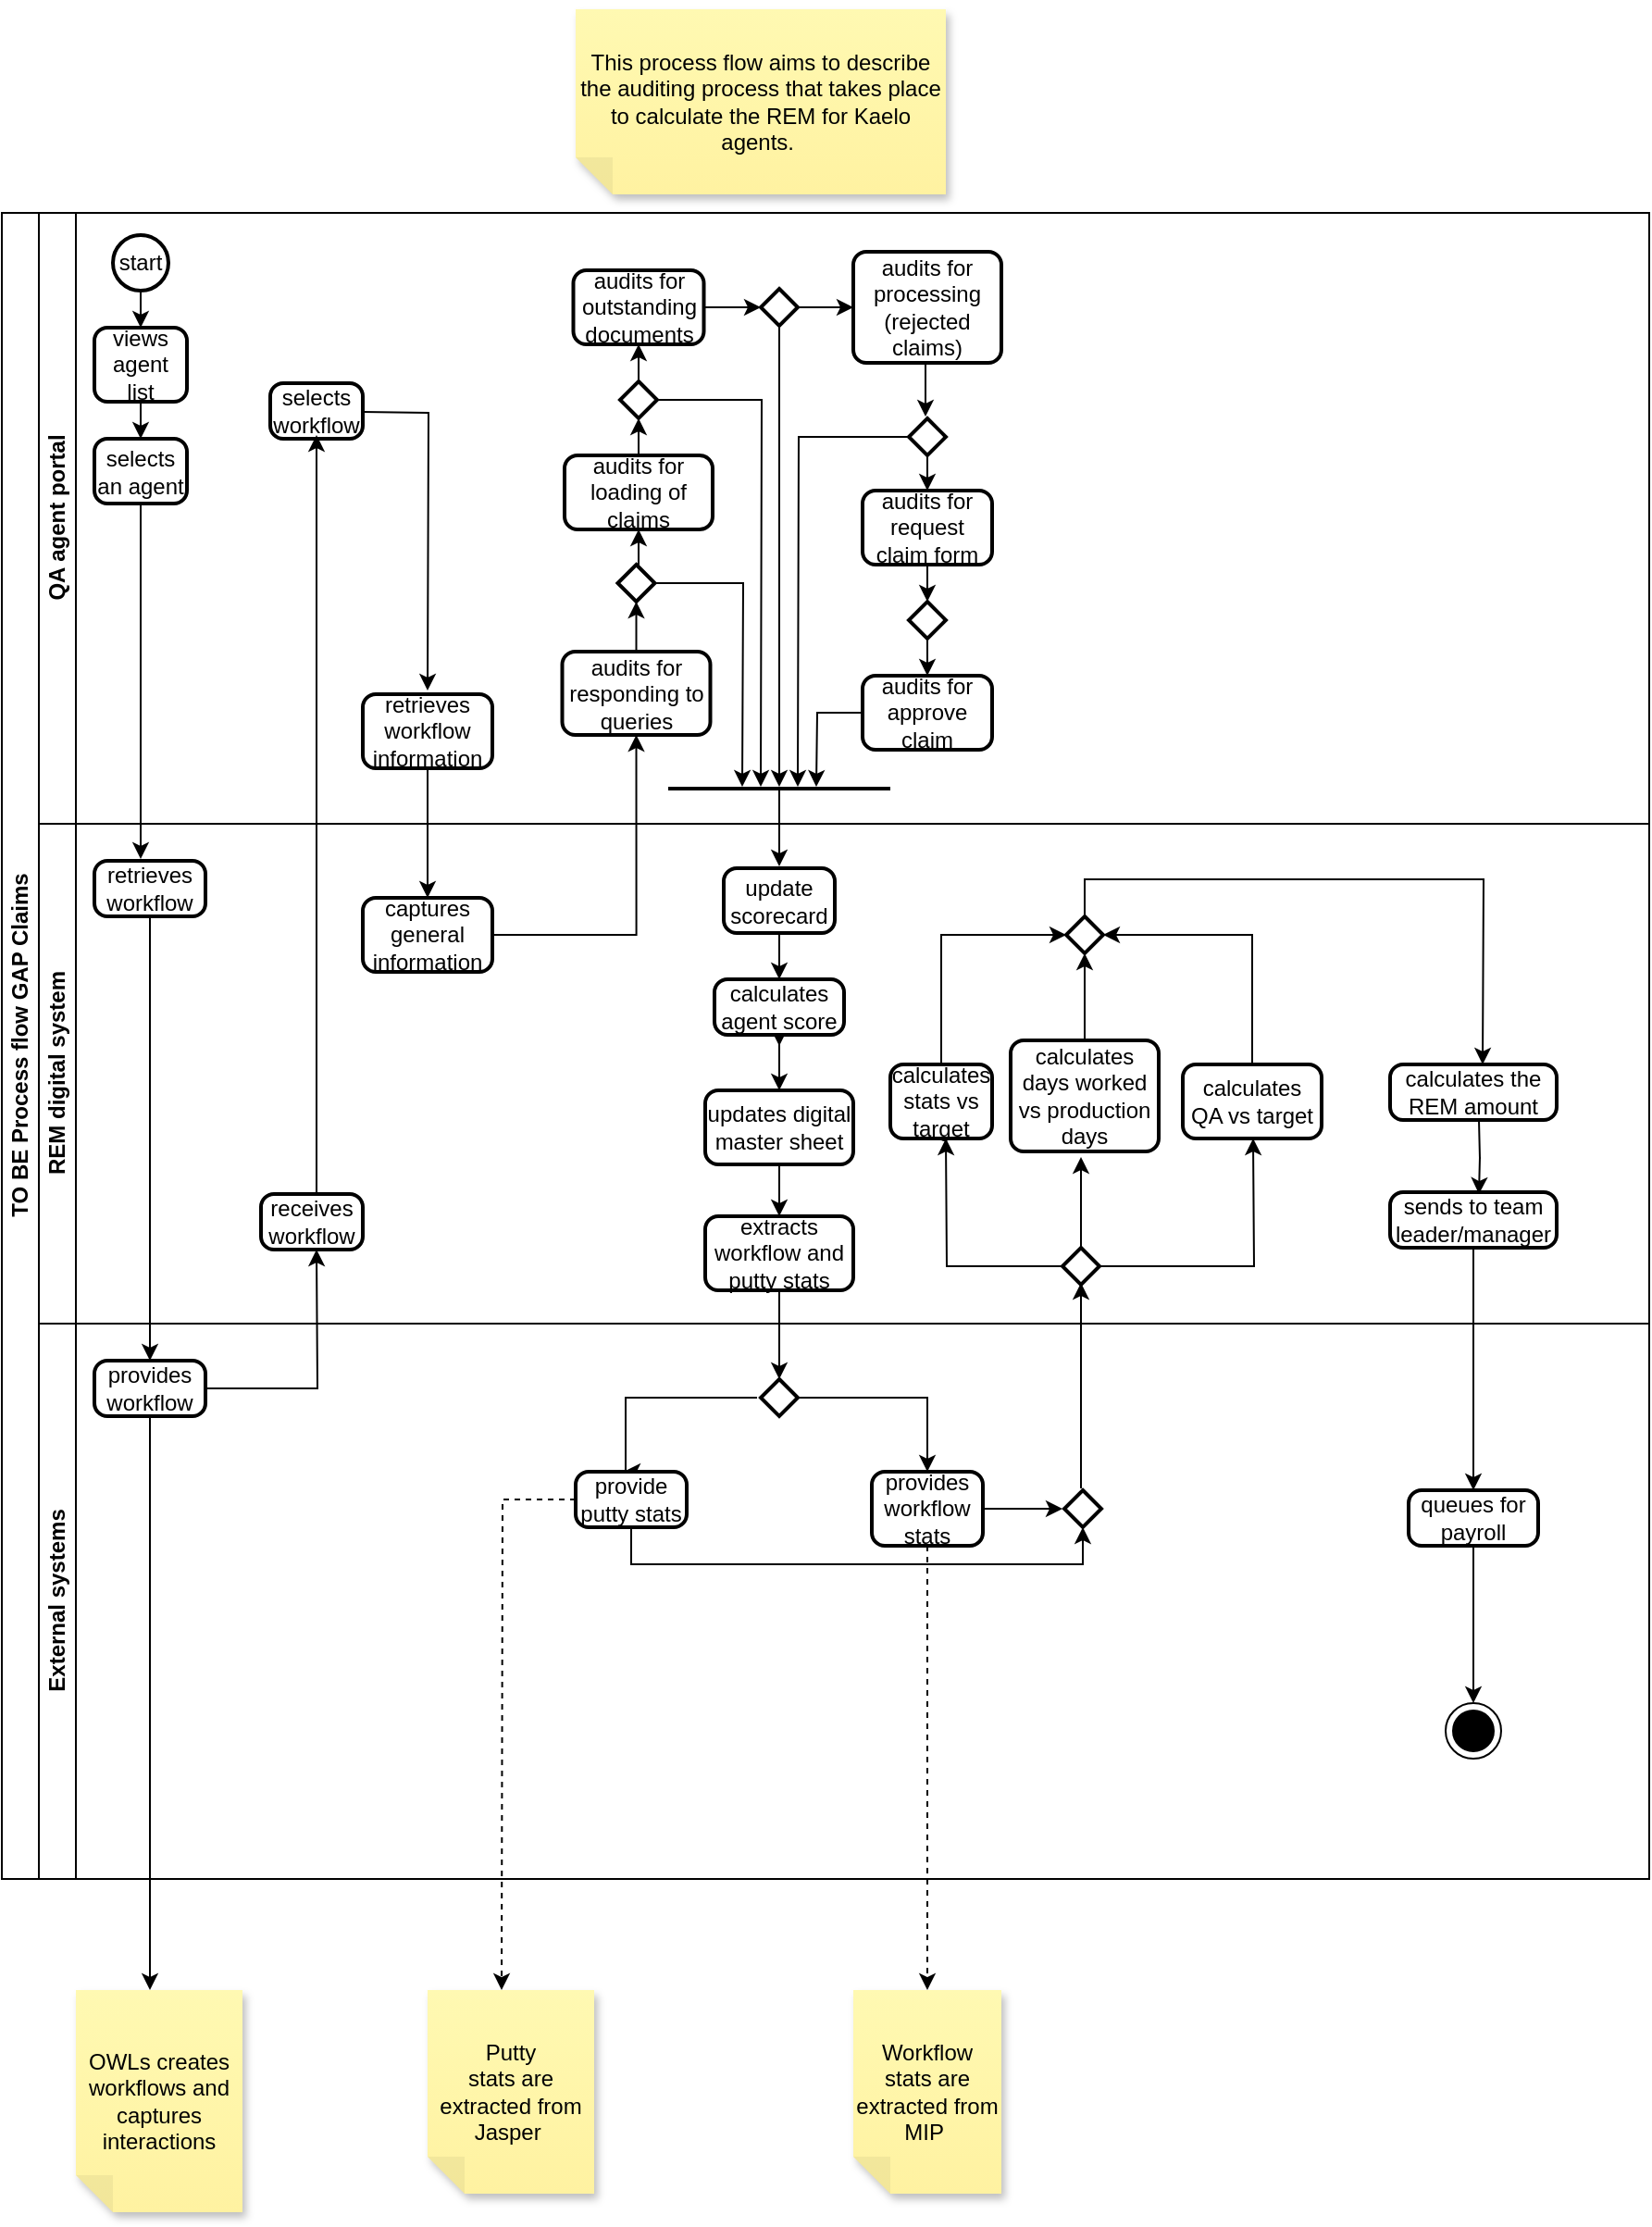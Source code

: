 <mxfile version="26.0.11">
  <diagram name="Page-1" id="bHxEFijC8007QPaECJp6">
    <mxGraphModel dx="1434" dy="1914" grid="1" gridSize="10" guides="1" tooltips="1" connect="1" arrows="1" fold="1" page="1" pageScale="1" pageWidth="850" pageHeight="1100" math="0" shadow="0">
      <root>
        <mxCell id="0" />
        <mxCell id="1" parent="0" />
        <mxCell id="AQpcyCFNnfoMruxE-PI4-3" value="TO BE Process flow GAP Claims" style="swimlane;childLayout=stackLayout;resizeParent=1;resizeParentMax=0;horizontal=0;startSize=20;horizontalStack=0;html=1;" parent="1" vertex="1">
          <mxGeometry x="70" y="60" width="890" height="900" as="geometry" />
        </mxCell>
        <mxCell id="AQpcyCFNnfoMruxE-PI4-4" value="QA agent portal" style="swimlane;startSize=20;horizontal=0;html=1;" parent="AQpcyCFNnfoMruxE-PI4-3" vertex="1">
          <mxGeometry x="20" width="870" height="330" as="geometry" />
        </mxCell>
        <mxCell id="AQpcyCFNnfoMruxE-PI4-12" style="edgeStyle=orthogonalEdgeStyle;rounded=0;orthogonalLoop=1;jettySize=auto;html=1;exitX=0.5;exitY=1;exitDx=0;exitDy=0;exitPerimeter=0;entryX=0.5;entryY=0;entryDx=0;entryDy=0;" parent="AQpcyCFNnfoMruxE-PI4-4" source="AQpcyCFNnfoMruxE-PI4-7" target="AQpcyCFNnfoMruxE-PI4-11" edge="1">
          <mxGeometry relative="1" as="geometry" />
        </mxCell>
        <mxCell id="AQpcyCFNnfoMruxE-PI4-7" value="start" style="strokeWidth=2;html=1;shape=mxgraph.flowchart.start_2;whiteSpace=wrap;" parent="AQpcyCFNnfoMruxE-PI4-4" vertex="1">
          <mxGeometry x="40" y="12" width="30" height="30" as="geometry" />
        </mxCell>
        <mxCell id="AQpcyCFNnfoMruxE-PI4-11" value="views agent list" style="rounded=1;whiteSpace=wrap;html=1;absoluteArcSize=1;arcSize=14;strokeWidth=2;" parent="AQpcyCFNnfoMruxE-PI4-4" vertex="1">
          <mxGeometry x="30" y="62" width="50" height="40" as="geometry" />
        </mxCell>
        <mxCell id="AQpcyCFNnfoMruxE-PI4-15" value="" style="edgeStyle=orthogonalEdgeStyle;rounded=0;orthogonalLoop=1;jettySize=auto;html=1;exitX=0.5;exitY=1;exitDx=0;exitDy=0;" parent="AQpcyCFNnfoMruxE-PI4-4" source="AQpcyCFNnfoMruxE-PI4-11" target="AQpcyCFNnfoMruxE-PI4-14" edge="1">
          <mxGeometry relative="1" as="geometry">
            <mxPoint x="145" y="182" as="targetPoint" />
            <mxPoint x="145" y="162" as="sourcePoint" />
          </mxGeometry>
        </mxCell>
        <mxCell id="AQpcyCFNnfoMruxE-PI4-16" style="edgeStyle=orthogonalEdgeStyle;rounded=0;orthogonalLoop=1;jettySize=auto;html=1;exitX=0.5;exitY=1;exitDx=0;exitDy=0;" parent="AQpcyCFNnfoMruxE-PI4-4" source="AQpcyCFNnfoMruxE-PI4-14" edge="1">
          <mxGeometry relative="1" as="geometry">
            <mxPoint x="55" y="349" as="targetPoint" />
          </mxGeometry>
        </mxCell>
        <mxCell id="AQpcyCFNnfoMruxE-PI4-14" value="selects an agent" style="rounded=1;whiteSpace=wrap;html=1;absoluteArcSize=1;arcSize=14;strokeWidth=2;" parent="AQpcyCFNnfoMruxE-PI4-4" vertex="1">
          <mxGeometry x="30" y="122" width="50" height="35" as="geometry" />
        </mxCell>
        <mxCell id="neZBOmozRX93bnKHMXi--25" value="audits for responding to queries" style="rounded=1;whiteSpace=wrap;html=1;absoluteArcSize=1;arcSize=14;strokeWidth=2;" parent="AQpcyCFNnfoMruxE-PI4-4" vertex="1">
          <mxGeometry x="282.75" y="237" width="80" height="45" as="geometry" />
        </mxCell>
        <mxCell id="neZBOmozRX93bnKHMXi--26" style="edgeStyle=orthogonalEdgeStyle;rounded=0;orthogonalLoop=1;jettySize=auto;html=1;exitX=0.5;exitY=1;exitDx=0;exitDy=0;" parent="AQpcyCFNnfoMruxE-PI4-4" source="neZBOmozRX93bnKHMXi--25" target="neZBOmozRX93bnKHMXi--25" edge="1">
          <mxGeometry relative="1" as="geometry" />
        </mxCell>
        <mxCell id="AQpcyCFNnfoMruxE-PI4-50" style="edgeStyle=orthogonalEdgeStyle;rounded=0;orthogonalLoop=1;jettySize=auto;html=1;exitX=0.5;exitY=0;exitDx=0;exitDy=0;exitPerimeter=0;entryX=0.5;entryY=1;entryDx=0;entryDy=0;" parent="AQpcyCFNnfoMruxE-PI4-4" source="AQpcyCFNnfoMruxE-PI4-31" target="neZBOmozRX93bnKHMXi--30" edge="1">
          <mxGeometry relative="1" as="geometry" />
        </mxCell>
        <mxCell id="AQpcyCFNnfoMruxE-PI4-75" style="edgeStyle=orthogonalEdgeStyle;rounded=0;orthogonalLoop=1;jettySize=auto;html=1;exitX=1;exitY=0.5;exitDx=0;exitDy=0;exitPerimeter=0;" parent="AQpcyCFNnfoMruxE-PI4-4" source="AQpcyCFNnfoMruxE-PI4-31" edge="1">
          <mxGeometry relative="1" as="geometry">
            <mxPoint x="380" y="310" as="targetPoint" />
          </mxGeometry>
        </mxCell>
        <mxCell id="AQpcyCFNnfoMruxE-PI4-31" value="" style="strokeWidth=2;html=1;shape=mxgraph.flowchart.decision;whiteSpace=wrap;" parent="AQpcyCFNnfoMruxE-PI4-4" vertex="1">
          <mxGeometry x="312.75" y="190" width="20" height="20" as="geometry" />
        </mxCell>
        <mxCell id="AQpcyCFNnfoMruxE-PI4-33" style="edgeStyle=orthogonalEdgeStyle;rounded=0;orthogonalLoop=1;jettySize=auto;html=1;exitX=0.5;exitY=0;exitDx=0;exitDy=0;" parent="AQpcyCFNnfoMruxE-PI4-4" source="neZBOmozRX93bnKHMXi--30" edge="1">
          <mxGeometry relative="1" as="geometry">
            <mxPoint x="324" y="111" as="targetPoint" />
          </mxGeometry>
        </mxCell>
        <mxCell id="neZBOmozRX93bnKHMXi--30" value="audits for loading of claims" style="rounded=1;whiteSpace=wrap;html=1;absoluteArcSize=1;arcSize=14;strokeWidth=2;" parent="AQpcyCFNnfoMruxE-PI4-4" vertex="1">
          <mxGeometry x="284" y="131" width="80" height="40" as="geometry" />
        </mxCell>
        <mxCell id="AQpcyCFNnfoMruxE-PI4-35" style="edgeStyle=orthogonalEdgeStyle;rounded=0;orthogonalLoop=1;jettySize=auto;html=1;exitX=0.5;exitY=0;exitDx=0;exitDy=0;exitPerimeter=0;" parent="AQpcyCFNnfoMruxE-PI4-4" source="AQpcyCFNnfoMruxE-PI4-34" edge="1">
          <mxGeometry relative="1" as="geometry">
            <mxPoint x="324" y="71" as="targetPoint" />
          </mxGeometry>
        </mxCell>
        <mxCell id="AQpcyCFNnfoMruxE-PI4-74" style="edgeStyle=orthogonalEdgeStyle;rounded=0;orthogonalLoop=1;jettySize=auto;html=1;exitX=1;exitY=0.5;exitDx=0;exitDy=0;exitPerimeter=0;" parent="AQpcyCFNnfoMruxE-PI4-4" source="AQpcyCFNnfoMruxE-PI4-34" edge="1">
          <mxGeometry relative="1" as="geometry">
            <mxPoint x="390" y="310" as="targetPoint" />
          </mxGeometry>
        </mxCell>
        <mxCell id="AQpcyCFNnfoMruxE-PI4-34" value="" style="strokeWidth=2;html=1;shape=mxgraph.flowchart.decision;whiteSpace=wrap;" parent="AQpcyCFNnfoMruxE-PI4-4" vertex="1">
          <mxGeometry x="314" y="91" width="20" height="20" as="geometry" />
        </mxCell>
        <mxCell id="AQpcyCFNnfoMruxE-PI4-63" style="edgeStyle=orthogonalEdgeStyle;rounded=0;orthogonalLoop=1;jettySize=auto;html=1;exitX=1;exitY=0.5;exitDx=0;exitDy=0;" parent="AQpcyCFNnfoMruxE-PI4-4" source="neZBOmozRX93bnKHMXi--32" edge="1">
          <mxGeometry relative="1" as="geometry">
            <mxPoint x="390" y="51" as="targetPoint" />
          </mxGeometry>
        </mxCell>
        <mxCell id="neZBOmozRX93bnKHMXi--32" value="audits for outstanding documents" style="rounded=1;whiteSpace=wrap;html=1;absoluteArcSize=1;arcSize=14;strokeWidth=2;" parent="AQpcyCFNnfoMruxE-PI4-4" vertex="1">
          <mxGeometry x="288.75" y="31" width="70.5" height="40" as="geometry" />
        </mxCell>
        <mxCell id="AQpcyCFNnfoMruxE-PI4-45" style="edgeStyle=orthogonalEdgeStyle;rounded=0;orthogonalLoop=1;jettySize=auto;html=1;exitX=1;exitY=0.25;exitDx=0;exitDy=0;" parent="AQpcyCFNnfoMruxE-PI4-4" edge="1">
          <mxGeometry relative="1" as="geometry">
            <mxPoint x="210" y="258" as="targetPoint" />
            <mxPoint x="175" y="107.5" as="sourcePoint" />
          </mxGeometry>
        </mxCell>
        <mxCell id="AQpcyCFNnfoMruxE-PI4-44" value="selects workflow" style="rounded=1;whiteSpace=wrap;html=1;absoluteArcSize=1;arcSize=14;strokeWidth=2;" parent="AQpcyCFNnfoMruxE-PI4-4" vertex="1">
          <mxGeometry x="125" y="92" width="50" height="30" as="geometry" />
        </mxCell>
        <mxCell id="AQpcyCFNnfoMruxE-PI4-47" style="edgeStyle=orthogonalEdgeStyle;rounded=0;orthogonalLoop=1;jettySize=auto;html=1;exitX=0.5;exitY=1;exitDx=0;exitDy=0;" parent="AQpcyCFNnfoMruxE-PI4-4" source="AQpcyCFNnfoMruxE-PI4-46" edge="1">
          <mxGeometry relative="1" as="geometry">
            <mxPoint x="210" y="370" as="targetPoint" />
          </mxGeometry>
        </mxCell>
        <mxCell id="AQpcyCFNnfoMruxE-PI4-46" value="retrieves workflow information" style="rounded=1;whiteSpace=wrap;html=1;absoluteArcSize=1;arcSize=14;strokeWidth=2;" parent="AQpcyCFNnfoMruxE-PI4-4" vertex="1">
          <mxGeometry x="175" y="260" width="70" height="40" as="geometry" />
        </mxCell>
        <mxCell id="AQpcyCFNnfoMruxE-PI4-49" style="edgeStyle=orthogonalEdgeStyle;rounded=0;orthogonalLoop=1;jettySize=auto;html=1;exitX=0.5;exitY=0;exitDx=0;exitDy=0;entryX=0.5;entryY=1;entryDx=0;entryDy=0;entryPerimeter=0;" parent="AQpcyCFNnfoMruxE-PI4-4" source="neZBOmozRX93bnKHMXi--25" target="AQpcyCFNnfoMruxE-PI4-31" edge="1">
          <mxGeometry relative="1" as="geometry" />
        </mxCell>
        <mxCell id="AQpcyCFNnfoMruxE-PI4-64" style="edgeStyle=orthogonalEdgeStyle;rounded=0;orthogonalLoop=1;jettySize=auto;html=1;exitX=1;exitY=0.5;exitDx=0;exitDy=0;exitPerimeter=0;" parent="AQpcyCFNnfoMruxE-PI4-4" source="AQpcyCFNnfoMruxE-PI4-60" edge="1">
          <mxGeometry relative="1" as="geometry">
            <mxPoint x="440" y="51" as="targetPoint" />
          </mxGeometry>
        </mxCell>
        <mxCell id="AQpcyCFNnfoMruxE-PI4-76" style="edgeStyle=orthogonalEdgeStyle;rounded=0;orthogonalLoop=1;jettySize=auto;html=1;exitX=0.5;exitY=1;exitDx=0;exitDy=0;exitPerimeter=0;" parent="AQpcyCFNnfoMruxE-PI4-4" source="AQpcyCFNnfoMruxE-PI4-60" edge="1">
          <mxGeometry relative="1" as="geometry">
            <mxPoint x="400" y="310" as="targetPoint" />
          </mxGeometry>
        </mxCell>
        <mxCell id="AQpcyCFNnfoMruxE-PI4-60" value="" style="strokeWidth=2;html=1;shape=mxgraph.flowchart.decision;whiteSpace=wrap;" parent="AQpcyCFNnfoMruxE-PI4-4" vertex="1">
          <mxGeometry x="390" y="41" width="20" height="20" as="geometry" />
        </mxCell>
        <mxCell id="AQpcyCFNnfoMruxE-PI4-65" style="edgeStyle=orthogonalEdgeStyle;rounded=0;orthogonalLoop=1;jettySize=auto;html=1;exitX=0.5;exitY=1;exitDx=0;exitDy=0;" parent="AQpcyCFNnfoMruxE-PI4-4" edge="1">
          <mxGeometry relative="1" as="geometry">
            <mxPoint x="479" y="110" as="targetPoint" />
            <mxPoint x="489" y="81" as="sourcePoint" />
          </mxGeometry>
        </mxCell>
        <mxCell id="neZBOmozRX93bnKHMXi--34" value="audits for processing (rejected claims)" style="rounded=1;whiteSpace=wrap;html=1;absoluteArcSize=1;arcSize=14;strokeWidth=2;" parent="AQpcyCFNnfoMruxE-PI4-4" vertex="1">
          <mxGeometry x="440" y="21" width="80" height="60" as="geometry" />
        </mxCell>
        <mxCell id="AQpcyCFNnfoMruxE-PI4-71" style="edgeStyle=orthogonalEdgeStyle;rounded=0;orthogonalLoop=1;jettySize=auto;html=1;exitX=0.5;exitY=1;exitDx=0;exitDy=0;" parent="AQpcyCFNnfoMruxE-PI4-4" source="neZBOmozRX93bnKHMXi--36" edge="1">
          <mxGeometry relative="1" as="geometry">
            <mxPoint x="480" y="210" as="targetPoint" />
          </mxGeometry>
        </mxCell>
        <mxCell id="neZBOmozRX93bnKHMXi--36" value="audits for request claim form" style="rounded=1;whiteSpace=wrap;html=1;absoluteArcSize=1;arcSize=14;strokeWidth=2;" parent="AQpcyCFNnfoMruxE-PI4-4" vertex="1">
          <mxGeometry x="445" y="150" width="70" height="40" as="geometry" />
        </mxCell>
        <mxCell id="AQpcyCFNnfoMruxE-PI4-70" style="edgeStyle=orthogonalEdgeStyle;rounded=0;orthogonalLoop=1;jettySize=auto;html=1;exitX=0.5;exitY=1;exitDx=0;exitDy=0;exitPerimeter=0;" parent="AQpcyCFNnfoMruxE-PI4-4" source="AQpcyCFNnfoMruxE-PI4-68" edge="1">
          <mxGeometry relative="1" as="geometry">
            <mxPoint x="480" y="150" as="targetPoint" />
          </mxGeometry>
        </mxCell>
        <mxCell id="AQpcyCFNnfoMruxE-PI4-77" style="edgeStyle=orthogonalEdgeStyle;rounded=0;orthogonalLoop=1;jettySize=auto;html=1;exitX=0;exitY=0.5;exitDx=0;exitDy=0;exitPerimeter=0;" parent="AQpcyCFNnfoMruxE-PI4-4" source="AQpcyCFNnfoMruxE-PI4-68" edge="1">
          <mxGeometry relative="1" as="geometry">
            <mxPoint x="410" y="310" as="targetPoint" />
          </mxGeometry>
        </mxCell>
        <mxCell id="AQpcyCFNnfoMruxE-PI4-68" value="" style="strokeWidth=2;html=1;shape=mxgraph.flowchart.decision;whiteSpace=wrap;" parent="AQpcyCFNnfoMruxE-PI4-4" vertex="1">
          <mxGeometry x="470" y="111" width="20" height="20" as="geometry" />
        </mxCell>
        <mxCell id="AQpcyCFNnfoMruxE-PI4-73" style="edgeStyle=orthogonalEdgeStyle;rounded=0;orthogonalLoop=1;jettySize=auto;html=1;exitX=0.5;exitY=1;exitDx=0;exitDy=0;exitPerimeter=0;" parent="AQpcyCFNnfoMruxE-PI4-4" source="AQpcyCFNnfoMruxE-PI4-72" edge="1">
          <mxGeometry relative="1" as="geometry">
            <mxPoint x="480" y="250" as="targetPoint" />
          </mxGeometry>
        </mxCell>
        <mxCell id="AQpcyCFNnfoMruxE-PI4-72" value="" style="strokeWidth=2;html=1;shape=mxgraph.flowchart.decision;whiteSpace=wrap;" parent="AQpcyCFNnfoMruxE-PI4-4" vertex="1">
          <mxGeometry x="470" y="210" width="20" height="20" as="geometry" />
        </mxCell>
        <mxCell id="AQpcyCFNnfoMruxE-PI4-79" style="edgeStyle=orthogonalEdgeStyle;rounded=0;orthogonalLoop=1;jettySize=auto;html=1;exitX=0;exitY=0.5;exitDx=0;exitDy=0;" parent="AQpcyCFNnfoMruxE-PI4-4" source="neZBOmozRX93bnKHMXi--39" edge="1">
          <mxGeometry relative="1" as="geometry">
            <mxPoint x="420" y="310" as="targetPoint" />
          </mxGeometry>
        </mxCell>
        <mxCell id="neZBOmozRX93bnKHMXi--39" value="audits for approve claim" style="rounded=1;whiteSpace=wrap;html=1;absoluteArcSize=1;arcSize=14;strokeWidth=2;" parent="AQpcyCFNnfoMruxE-PI4-4" vertex="1">
          <mxGeometry x="445" y="250" width="70" height="40" as="geometry" />
        </mxCell>
        <mxCell id="AQpcyCFNnfoMruxE-PI4-80" value="" style="line;strokeWidth=2;html=1;" parent="AQpcyCFNnfoMruxE-PI4-4" vertex="1">
          <mxGeometry x="340" y="306" width="120" height="10" as="geometry" />
        </mxCell>
        <mxCell id="AQpcyCFNnfoMruxE-PI4-5" value="REM digital system" style="swimlane;startSize=20;horizontal=0;html=1;" parent="AQpcyCFNnfoMruxE-PI4-3" vertex="1">
          <mxGeometry x="20" y="330" width="870" height="270" as="geometry" />
        </mxCell>
        <mxCell id="AQpcyCFNnfoMruxE-PI4-19" style="edgeStyle=orthogonalEdgeStyle;rounded=0;orthogonalLoop=1;jettySize=auto;html=1;exitX=0.5;exitY=1;exitDx=0;exitDy=0;" parent="AQpcyCFNnfoMruxE-PI4-5" source="AQpcyCFNnfoMruxE-PI4-17" edge="1">
          <mxGeometry relative="1" as="geometry">
            <mxPoint x="60" y="290" as="targetPoint" />
          </mxGeometry>
        </mxCell>
        <mxCell id="AQpcyCFNnfoMruxE-PI4-17" value="retrieves workflow" style="rounded=1;whiteSpace=wrap;html=1;absoluteArcSize=1;arcSize=14;strokeWidth=2;" parent="AQpcyCFNnfoMruxE-PI4-5" vertex="1">
          <mxGeometry x="30" y="20" width="60" height="30" as="geometry" />
        </mxCell>
        <mxCell id="AQpcyCFNnfoMruxE-PI4-24" value="captures general information" style="rounded=1;whiteSpace=wrap;html=1;absoluteArcSize=1;arcSize=14;strokeWidth=2;" parent="AQpcyCFNnfoMruxE-PI4-5" vertex="1">
          <mxGeometry x="175" y="40" width="70" height="40" as="geometry" />
        </mxCell>
        <mxCell id="AQpcyCFNnfoMruxE-PI4-36" value="receives workflow" style="rounded=1;whiteSpace=wrap;html=1;absoluteArcSize=1;arcSize=14;strokeWidth=2;" parent="AQpcyCFNnfoMruxE-PI4-5" vertex="1">
          <mxGeometry x="120" y="200" width="55" height="30" as="geometry" />
        </mxCell>
        <mxCell id="AQpcyCFNnfoMruxE-PI4-43" value="" style="endArrow=classic;html=1;rounded=0;" parent="AQpcyCFNnfoMruxE-PI4-5" edge="1">
          <mxGeometry width="50" height="50" relative="1" as="geometry">
            <mxPoint x="150" y="200" as="sourcePoint" />
            <mxPoint x="150" y="-210" as="targetPoint" />
          </mxGeometry>
        </mxCell>
        <mxCell id="AQpcyCFNnfoMruxE-PI4-81" value="" style="endArrow=classic;html=1;rounded=0;" parent="AQpcyCFNnfoMruxE-PI4-5" edge="1">
          <mxGeometry width="50" height="50" relative="1" as="geometry">
            <mxPoint x="400" y="-18" as="sourcePoint" />
            <mxPoint x="400" y="23" as="targetPoint" />
            <Array as="points" />
          </mxGeometry>
        </mxCell>
        <mxCell id="AQpcyCFNnfoMruxE-PI4-83" style="edgeStyle=orthogonalEdgeStyle;rounded=0;orthogonalLoop=1;jettySize=auto;html=1;exitX=0.5;exitY=1;exitDx=0;exitDy=0;" parent="AQpcyCFNnfoMruxE-PI4-5" source="AQpcyCFNnfoMruxE-PI4-85" edge="1">
          <mxGeometry relative="1" as="geometry">
            <mxPoint x="400" y="120" as="targetPoint" />
          </mxGeometry>
        </mxCell>
        <mxCell id="AQpcyCFNnfoMruxE-PI4-82" value="update scorecard" style="rounded=1;whiteSpace=wrap;html=1;absoluteArcSize=1;arcSize=14;strokeWidth=2;" parent="AQpcyCFNnfoMruxE-PI4-5" vertex="1">
          <mxGeometry x="370" y="24" width="60" height="35" as="geometry" />
        </mxCell>
        <mxCell id="AQpcyCFNnfoMruxE-PI4-86" value="" style="edgeStyle=orthogonalEdgeStyle;rounded=0;orthogonalLoop=1;jettySize=auto;html=1;exitX=0.5;exitY=1;exitDx=0;exitDy=0;" parent="AQpcyCFNnfoMruxE-PI4-5" source="AQpcyCFNnfoMruxE-PI4-82" target="AQpcyCFNnfoMruxE-PI4-85" edge="1">
          <mxGeometry relative="1" as="geometry">
            <mxPoint x="490" y="474" as="targetPoint" />
            <mxPoint x="490" y="449" as="sourcePoint" />
          </mxGeometry>
        </mxCell>
        <mxCell id="AQpcyCFNnfoMruxE-PI4-85" value="calculates agent score" style="rounded=1;whiteSpace=wrap;html=1;absoluteArcSize=1;arcSize=14;strokeWidth=2;" parent="AQpcyCFNnfoMruxE-PI4-5" vertex="1">
          <mxGeometry x="365" y="84" width="70" height="30" as="geometry" />
        </mxCell>
        <mxCell id="AQpcyCFNnfoMruxE-PI4-90" style="edgeStyle=orthogonalEdgeStyle;rounded=0;orthogonalLoop=1;jettySize=auto;html=1;exitX=0.5;exitY=1;exitDx=0;exitDy=0;" parent="AQpcyCFNnfoMruxE-PI4-5" source="AQpcyCFNnfoMruxE-PI4-88" edge="1">
          <mxGeometry relative="1" as="geometry">
            <mxPoint x="400" y="212" as="targetPoint" />
          </mxGeometry>
        </mxCell>
        <mxCell id="AQpcyCFNnfoMruxE-PI4-88" value="updates digital master sheet" style="rounded=1;whiteSpace=wrap;html=1;absoluteArcSize=1;arcSize=14;strokeWidth=2;" parent="AQpcyCFNnfoMruxE-PI4-5" vertex="1">
          <mxGeometry x="360" y="144" width="80" height="40" as="geometry" />
        </mxCell>
        <mxCell id="AQpcyCFNnfoMruxE-PI4-89" value="" style="edgeStyle=orthogonalEdgeStyle;rounded=0;orthogonalLoop=1;jettySize=auto;html=1;exitX=0.5;exitY=1;exitDx=0;exitDy=0;" parent="AQpcyCFNnfoMruxE-PI4-5" source="AQpcyCFNnfoMruxE-PI4-85" target="AQpcyCFNnfoMruxE-PI4-88" edge="1">
          <mxGeometry relative="1" as="geometry">
            <mxPoint x="490" y="534" as="targetPoint" />
            <mxPoint x="490" y="504" as="sourcePoint" />
          </mxGeometry>
        </mxCell>
        <mxCell id="AQpcyCFNnfoMruxE-PI4-95" style="edgeStyle=orthogonalEdgeStyle;rounded=0;orthogonalLoop=1;jettySize=auto;html=1;exitX=0.5;exitY=1;exitDx=0;exitDy=0;" parent="AQpcyCFNnfoMruxE-PI4-5" source="AQpcyCFNnfoMruxE-PI4-92" edge="1">
          <mxGeometry relative="1" as="geometry">
            <mxPoint x="400" y="300" as="targetPoint" />
          </mxGeometry>
        </mxCell>
        <mxCell id="AQpcyCFNnfoMruxE-PI4-92" value="extracts workflow and putty stats" style="rounded=1;whiteSpace=wrap;html=1;absoluteArcSize=1;arcSize=14;strokeWidth=2;" parent="AQpcyCFNnfoMruxE-PI4-5" vertex="1">
          <mxGeometry x="360" y="212" width="80" height="40" as="geometry" />
        </mxCell>
        <mxCell id="AQpcyCFNnfoMruxE-PI4-109" style="edgeStyle=orthogonalEdgeStyle;rounded=0;orthogonalLoop=1;jettySize=auto;html=1;exitX=0;exitY=0.5;exitDx=0;exitDy=0;exitPerimeter=0;" parent="AQpcyCFNnfoMruxE-PI4-5" source="AQpcyCFNnfoMruxE-PI4-107" edge="1">
          <mxGeometry relative="1" as="geometry">
            <mxPoint x="490" y="170" as="targetPoint" />
          </mxGeometry>
        </mxCell>
        <mxCell id="AQpcyCFNnfoMruxE-PI4-115" style="edgeStyle=orthogonalEdgeStyle;rounded=0;orthogonalLoop=1;jettySize=auto;html=1;exitX=0.5;exitY=0;exitDx=0;exitDy=0;exitPerimeter=0;" parent="AQpcyCFNnfoMruxE-PI4-5" source="AQpcyCFNnfoMruxE-PI4-107" edge="1">
          <mxGeometry relative="1" as="geometry">
            <mxPoint x="563" y="180" as="targetPoint" />
          </mxGeometry>
        </mxCell>
        <mxCell id="AQpcyCFNnfoMruxE-PI4-117" style="edgeStyle=orthogonalEdgeStyle;rounded=0;orthogonalLoop=1;jettySize=auto;html=1;exitX=1;exitY=0.5;exitDx=0;exitDy=0;exitPerimeter=0;" parent="AQpcyCFNnfoMruxE-PI4-5" source="AQpcyCFNnfoMruxE-PI4-107" edge="1">
          <mxGeometry relative="1" as="geometry">
            <mxPoint x="656" y="170" as="targetPoint" />
            <mxPoint x="579" y="239" as="sourcePoint" />
          </mxGeometry>
        </mxCell>
        <mxCell id="AQpcyCFNnfoMruxE-PI4-107" value="" style="strokeWidth=2;html=1;shape=mxgraph.flowchart.decision;whiteSpace=wrap;" parent="AQpcyCFNnfoMruxE-PI4-5" vertex="1">
          <mxGeometry x="553" y="229" width="20" height="20" as="geometry" />
        </mxCell>
        <mxCell id="AQpcyCFNnfoMruxE-PI4-111" value="calculates stats vs target" style="rounded=1;whiteSpace=wrap;html=1;absoluteArcSize=1;arcSize=14;strokeWidth=2;" parent="AQpcyCFNnfoMruxE-PI4-5" vertex="1">
          <mxGeometry x="460" y="130" width="55" height="40" as="geometry" />
        </mxCell>
        <mxCell id="AQpcyCFNnfoMruxE-PI4-119" style="edgeStyle=orthogonalEdgeStyle;rounded=0;orthogonalLoop=1;jettySize=auto;html=1;exitX=0.5;exitY=0;exitDx=0;exitDy=0;" parent="AQpcyCFNnfoMruxE-PI4-5" source="AQpcyCFNnfoMruxE-PI4-120" edge="1">
          <mxGeometry relative="1" as="geometry">
            <mxPoint x="565" y="70" as="targetPoint" />
          </mxGeometry>
        </mxCell>
        <mxCell id="AQpcyCFNnfoMruxE-PI4-114" value="calculates days worked vs production days" style="rounded=1;whiteSpace=wrap;html=1;absoluteArcSize=1;arcSize=14;strokeWidth=2;" parent="AQpcyCFNnfoMruxE-PI4-5" vertex="1">
          <mxGeometry x="525" y="117" width="80" height="60" as="geometry" />
        </mxCell>
        <mxCell id="AQpcyCFNnfoMruxE-PI4-118" value="calculates QA vs target" style="rounded=1;whiteSpace=wrap;html=1;absoluteArcSize=1;arcSize=14;strokeWidth=2;" parent="AQpcyCFNnfoMruxE-PI4-5" vertex="1">
          <mxGeometry x="618" y="130" width="75" height="40" as="geometry" />
        </mxCell>
        <mxCell id="AQpcyCFNnfoMruxE-PI4-125" style="edgeStyle=orthogonalEdgeStyle;rounded=0;orthogonalLoop=1;jettySize=auto;html=1;exitX=0.5;exitY=0;exitDx=0;exitDy=0;exitPerimeter=0;" parent="AQpcyCFNnfoMruxE-PI4-5" source="AQpcyCFNnfoMruxE-PI4-120" edge="1">
          <mxGeometry relative="1" as="geometry">
            <mxPoint x="780" y="130" as="targetPoint" />
          </mxGeometry>
        </mxCell>
        <mxCell id="AQpcyCFNnfoMruxE-PI4-120" value="" style="strokeWidth=2;html=1;shape=mxgraph.flowchart.decision;whiteSpace=wrap;" parent="AQpcyCFNnfoMruxE-PI4-5" vertex="1">
          <mxGeometry x="555" y="50" width="20" height="20" as="geometry" />
        </mxCell>
        <mxCell id="AQpcyCFNnfoMruxE-PI4-121" value="" style="edgeStyle=orthogonalEdgeStyle;rounded=0;orthogonalLoop=1;jettySize=auto;html=1;exitX=0.5;exitY=0;exitDx=0;exitDy=0;" parent="AQpcyCFNnfoMruxE-PI4-5" source="AQpcyCFNnfoMruxE-PI4-114" target="AQpcyCFNnfoMruxE-PI4-120" edge="1">
          <mxGeometry relative="1" as="geometry">
            <mxPoint x="655" y="460" as="targetPoint" />
            <mxPoint x="655" y="507" as="sourcePoint" />
          </mxGeometry>
        </mxCell>
        <mxCell id="AQpcyCFNnfoMruxE-PI4-122" style="edgeStyle=orthogonalEdgeStyle;rounded=0;orthogonalLoop=1;jettySize=auto;html=1;exitX=0.5;exitY=0;exitDx=0;exitDy=0;entryX=0;entryY=0.5;entryDx=0;entryDy=0;entryPerimeter=0;" parent="AQpcyCFNnfoMruxE-PI4-5" source="AQpcyCFNnfoMruxE-PI4-111" target="AQpcyCFNnfoMruxE-PI4-120" edge="1">
          <mxGeometry relative="1" as="geometry" />
        </mxCell>
        <mxCell id="AQpcyCFNnfoMruxE-PI4-123" style="edgeStyle=orthogonalEdgeStyle;rounded=0;orthogonalLoop=1;jettySize=auto;html=1;exitX=0.5;exitY=0;exitDx=0;exitDy=0;entryX=1;entryY=0.5;entryDx=0;entryDy=0;entryPerimeter=0;" parent="AQpcyCFNnfoMruxE-PI4-5" source="AQpcyCFNnfoMruxE-PI4-118" target="AQpcyCFNnfoMruxE-PI4-120" edge="1">
          <mxGeometry relative="1" as="geometry" />
        </mxCell>
        <mxCell id="AQpcyCFNnfoMruxE-PI4-128" style="edgeStyle=orthogonalEdgeStyle;rounded=0;orthogonalLoop=1;jettySize=auto;html=1;exitX=0.5;exitY=1;exitDx=0;exitDy=0;" parent="AQpcyCFNnfoMruxE-PI4-5" edge="1">
          <mxGeometry relative="1" as="geometry">
            <mxPoint x="778" y="200" as="targetPoint" />
            <mxPoint x="778" y="160" as="sourcePoint" />
          </mxGeometry>
        </mxCell>
        <mxCell id="AQpcyCFNnfoMruxE-PI4-126" value="calculates the REM amount" style="rounded=1;whiteSpace=wrap;html=1;absoluteArcSize=1;arcSize=14;strokeWidth=2;" parent="AQpcyCFNnfoMruxE-PI4-5" vertex="1">
          <mxGeometry x="730" y="130" width="90" height="30" as="geometry" />
        </mxCell>
        <mxCell id="AQpcyCFNnfoMruxE-PI4-131" style="edgeStyle=orthogonalEdgeStyle;rounded=0;orthogonalLoop=1;jettySize=auto;html=1;exitX=0.5;exitY=1;exitDx=0;exitDy=0;" parent="AQpcyCFNnfoMruxE-PI4-5" source="AQpcyCFNnfoMruxE-PI4-129" edge="1">
          <mxGeometry relative="1" as="geometry">
            <mxPoint x="775" y="360" as="targetPoint" />
          </mxGeometry>
        </mxCell>
        <mxCell id="AQpcyCFNnfoMruxE-PI4-129" value="sends to team leader/manager" style="rounded=1;whiteSpace=wrap;html=1;absoluteArcSize=1;arcSize=14;strokeWidth=2;" parent="AQpcyCFNnfoMruxE-PI4-5" vertex="1">
          <mxGeometry x="730" y="199" width="90" height="30" as="geometry" />
        </mxCell>
        <mxCell id="AQpcyCFNnfoMruxE-PI4-6" value="External systems" style="swimlane;startSize=20;horizontal=0;html=1;" parent="AQpcyCFNnfoMruxE-PI4-3" vertex="1">
          <mxGeometry x="20" y="600" width="870" height="300" as="geometry" />
        </mxCell>
        <mxCell id="AQpcyCFNnfoMruxE-PI4-21" style="edgeStyle=orthogonalEdgeStyle;rounded=0;orthogonalLoop=1;jettySize=auto;html=1;exitX=1;exitY=0.5;exitDx=0;exitDy=0;" parent="AQpcyCFNnfoMruxE-PI4-6" source="AQpcyCFNnfoMruxE-PI4-20" edge="1">
          <mxGeometry relative="1" as="geometry">
            <mxPoint x="150" y="-40" as="targetPoint" />
          </mxGeometry>
        </mxCell>
        <mxCell id="4Ul0r_x1EUZ628i0wi_E-7" style="edgeStyle=orthogonalEdgeStyle;rounded=0;orthogonalLoop=1;jettySize=auto;html=1;exitX=0.5;exitY=1;exitDx=0;exitDy=0;" edge="1" parent="AQpcyCFNnfoMruxE-PI4-6" source="AQpcyCFNnfoMruxE-PI4-20">
          <mxGeometry relative="1" as="geometry">
            <mxPoint x="60" y="360" as="targetPoint" />
          </mxGeometry>
        </mxCell>
        <mxCell id="AQpcyCFNnfoMruxE-PI4-20" value="provides workflow" style="rounded=1;whiteSpace=wrap;html=1;absoluteArcSize=1;arcSize=14;strokeWidth=2;" parent="AQpcyCFNnfoMruxE-PI4-6" vertex="1">
          <mxGeometry x="30" y="20" width="60" height="30" as="geometry" />
        </mxCell>
        <mxCell id="AQpcyCFNnfoMruxE-PI4-97" style="edgeStyle=orthogonalEdgeStyle;rounded=0;orthogonalLoop=1;jettySize=auto;html=1;" parent="AQpcyCFNnfoMruxE-PI4-6" edge="1">
          <mxGeometry relative="1" as="geometry">
            <mxPoint x="316" y="80" as="targetPoint" />
            <mxPoint x="388" y="40" as="sourcePoint" />
            <Array as="points">
              <mxPoint x="317" y="40" />
            </Array>
          </mxGeometry>
        </mxCell>
        <mxCell id="AQpcyCFNnfoMruxE-PI4-98" style="edgeStyle=orthogonalEdgeStyle;rounded=0;orthogonalLoop=1;jettySize=auto;html=1;exitX=1;exitY=0.5;exitDx=0;exitDy=0;exitPerimeter=0;" parent="AQpcyCFNnfoMruxE-PI4-6" source="AQpcyCFNnfoMruxE-PI4-100" edge="1">
          <mxGeometry relative="1" as="geometry">
            <mxPoint x="480" y="80" as="targetPoint" />
          </mxGeometry>
        </mxCell>
        <mxCell id="AQpcyCFNnfoMruxE-PI4-96" value="" style="strokeWidth=2;html=1;shape=mxgraph.flowchart.decision;whiteSpace=wrap;" parent="AQpcyCFNnfoMruxE-PI4-6" vertex="1">
          <mxGeometry x="390" y="30" width="20" height="20" as="geometry" />
        </mxCell>
        <mxCell id="4Ul0r_x1EUZ628i0wi_E-4" style="edgeStyle=orthogonalEdgeStyle;rounded=0;orthogonalLoop=1;jettySize=auto;html=1;exitX=0;exitY=0.5;exitDx=0;exitDy=0;dashed=1;" edge="1" parent="AQpcyCFNnfoMruxE-PI4-6" source="AQpcyCFNnfoMruxE-PI4-99">
          <mxGeometry relative="1" as="geometry">
            <mxPoint x="250" y="360" as="targetPoint" />
          </mxGeometry>
        </mxCell>
        <mxCell id="AQpcyCFNnfoMruxE-PI4-99" value="provide putty stats" style="rounded=1;whiteSpace=wrap;html=1;absoluteArcSize=1;arcSize=14;strokeWidth=2;" parent="AQpcyCFNnfoMruxE-PI4-6" vertex="1">
          <mxGeometry x="290" y="80" width="60" height="30" as="geometry" />
        </mxCell>
        <mxCell id="AQpcyCFNnfoMruxE-PI4-103" style="edgeStyle=orthogonalEdgeStyle;rounded=0;orthogonalLoop=1;jettySize=auto;html=1;exitX=1;exitY=0.5;exitDx=0;exitDy=0;" parent="AQpcyCFNnfoMruxE-PI4-6" source="AQpcyCFNnfoMruxE-PI4-100" edge="1">
          <mxGeometry relative="1" as="geometry">
            <mxPoint x="553" y="100" as="targetPoint" />
            <mxPoint x="523" y="100" as="sourcePoint" />
          </mxGeometry>
        </mxCell>
        <mxCell id="4Ul0r_x1EUZ628i0wi_E-2" style="edgeStyle=orthogonalEdgeStyle;rounded=0;orthogonalLoop=1;jettySize=auto;html=1;exitX=0.5;exitY=1;exitDx=0;exitDy=0;dashed=1;" edge="1" parent="AQpcyCFNnfoMruxE-PI4-6" source="AQpcyCFNnfoMruxE-PI4-100">
          <mxGeometry relative="1" as="geometry">
            <mxPoint x="480" y="360" as="targetPoint" />
          </mxGeometry>
        </mxCell>
        <mxCell id="AQpcyCFNnfoMruxE-PI4-100" value="provides workflow stats" style="rounded=1;whiteSpace=wrap;html=1;absoluteArcSize=1;arcSize=14;strokeWidth=2;" parent="AQpcyCFNnfoMruxE-PI4-6" vertex="1">
          <mxGeometry x="450" y="80" width="60" height="40" as="geometry" />
        </mxCell>
        <mxCell id="AQpcyCFNnfoMruxE-PI4-101" value="" style="edgeStyle=orthogonalEdgeStyle;rounded=0;orthogonalLoop=1;jettySize=auto;html=1;exitX=1;exitY=0.5;exitDx=0;exitDy=0;exitPerimeter=0;" parent="AQpcyCFNnfoMruxE-PI4-6" source="AQpcyCFNnfoMruxE-PI4-96" target="AQpcyCFNnfoMruxE-PI4-100" edge="1">
          <mxGeometry relative="1" as="geometry">
            <mxPoint x="570" y="740" as="targetPoint" />
            <mxPoint x="500" y="700" as="sourcePoint" />
          </mxGeometry>
        </mxCell>
        <mxCell id="AQpcyCFNnfoMruxE-PI4-106" style="edgeStyle=orthogonalEdgeStyle;rounded=0;orthogonalLoop=1;jettySize=auto;html=1;" parent="AQpcyCFNnfoMruxE-PI4-6" edge="1">
          <mxGeometry relative="1" as="geometry">
            <mxPoint x="563" y="-22" as="targetPoint" />
            <mxPoint x="563" y="89" as="sourcePoint" />
          </mxGeometry>
        </mxCell>
        <mxCell id="AQpcyCFNnfoMruxE-PI4-104" value="" style="strokeWidth=2;html=1;shape=mxgraph.flowchart.decision;whiteSpace=wrap;" parent="AQpcyCFNnfoMruxE-PI4-6" vertex="1">
          <mxGeometry x="554" y="90" width="20" height="20" as="geometry" />
        </mxCell>
        <mxCell id="AQpcyCFNnfoMruxE-PI4-105" style="edgeStyle=orthogonalEdgeStyle;rounded=0;orthogonalLoop=1;jettySize=auto;html=1;exitX=0.5;exitY=1;exitDx=0;exitDy=0;entryX=0.5;entryY=1;entryDx=0;entryDy=0;entryPerimeter=0;" parent="AQpcyCFNnfoMruxE-PI4-6" source="AQpcyCFNnfoMruxE-PI4-99" target="AQpcyCFNnfoMruxE-PI4-104" edge="1">
          <mxGeometry relative="1" as="geometry" />
        </mxCell>
        <mxCell id="AQpcyCFNnfoMruxE-PI4-133" style="edgeStyle=orthogonalEdgeStyle;rounded=0;orthogonalLoop=1;jettySize=auto;html=1;exitX=0.5;exitY=1;exitDx=0;exitDy=0;" parent="AQpcyCFNnfoMruxE-PI4-6" source="AQpcyCFNnfoMruxE-PI4-132" target="AQpcyCFNnfoMruxE-PI4-135" edge="1">
          <mxGeometry relative="1" as="geometry">
            <mxPoint x="775" y="220" as="targetPoint" />
          </mxGeometry>
        </mxCell>
        <mxCell id="AQpcyCFNnfoMruxE-PI4-132" value="queues for payroll" style="rounded=1;whiteSpace=wrap;html=1;absoluteArcSize=1;arcSize=14;strokeWidth=2;" parent="AQpcyCFNnfoMruxE-PI4-6" vertex="1">
          <mxGeometry x="740" y="90" width="70" height="30" as="geometry" />
        </mxCell>
        <mxCell id="AQpcyCFNnfoMruxE-PI4-135" value="" style="ellipse;html=1;shape=endState;fillColor=strokeColor;" parent="AQpcyCFNnfoMruxE-PI4-6" vertex="1">
          <mxGeometry x="760" y="205" width="30" height="30" as="geometry" />
        </mxCell>
        <mxCell id="AQpcyCFNnfoMruxE-PI4-48" style="edgeStyle=orthogonalEdgeStyle;rounded=0;orthogonalLoop=1;jettySize=auto;html=1;exitX=1;exitY=0.5;exitDx=0;exitDy=0;entryX=0.5;entryY=1;entryDx=0;entryDy=0;" parent="AQpcyCFNnfoMruxE-PI4-3" source="AQpcyCFNnfoMruxE-PI4-24" target="neZBOmozRX93bnKHMXi--25" edge="1">
          <mxGeometry relative="1" as="geometry">
            <mxPoint x="340" y="300" as="targetPoint" />
          </mxGeometry>
        </mxCell>
        <mxCell id="4Ul0r_x1EUZ628i0wi_E-1" value="&lt;p class=&quot;MsoNormal&quot;&gt;This process flow aims to describe the auditing process that&amp;nbsp;takes place to calculate the REM for Kaelo agents.&amp;nbsp;&lt;/p&gt;" style="shape=note;whiteSpace=wrap;html=1;backgroundOutline=1;fontColor=#000000;darkOpacity=0.05;fillColor=#FFF9B2;strokeColor=none;fillStyle=solid;direction=west;gradientDirection=north;gradientColor=#FFF2A1;shadow=1;size=20;pointerEvents=1;" vertex="1" parent="1">
          <mxGeometry x="380" y="-50" width="200" height="100" as="geometry" />
        </mxCell>
        <mxCell id="4Ul0r_x1EUZ628i0wi_E-5" value="&lt;span style=&quot;line-height: 107%;&quot;&gt;&lt;font style=&quot;font-size: 12px;&quot;&gt;Workflow&lt;br&gt;stats are extracted from MIP&amp;nbsp;&lt;/font&gt;&lt;/span&gt;" style="shape=note;whiteSpace=wrap;html=1;backgroundOutline=1;fontColor=#000000;darkOpacity=0.05;fillColor=#FFF9B2;strokeColor=none;fillStyle=solid;direction=west;gradientDirection=north;gradientColor=#FFF2A1;shadow=1;size=20;pointerEvents=1;" vertex="1" parent="1">
          <mxGeometry x="530" y="1020" width="80" height="110" as="geometry" />
        </mxCell>
        <mxCell id="4Ul0r_x1EUZ628i0wi_E-6" value="&lt;span style=&quot;line-height: 107%;&quot;&gt;&lt;font style=&quot;font-size: 12px;&quot;&gt;Putty&lt;br&gt;stats are extracted from Jasper&amp;nbsp;&lt;/font&gt;&lt;/span&gt;" style="shape=note;whiteSpace=wrap;html=1;backgroundOutline=1;fontColor=#000000;darkOpacity=0.05;fillColor=#FFF9B2;strokeColor=none;fillStyle=solid;direction=west;gradientDirection=north;gradientColor=#FFF2A1;shadow=1;size=20;pointerEvents=1;" vertex="1" parent="1">
          <mxGeometry x="300" y="1020" width="90" height="110" as="geometry" />
        </mxCell>
        <mxCell id="4Ul0r_x1EUZ628i0wi_E-8" value="OWLs creates workflows and captures interactions" style="shape=note;whiteSpace=wrap;html=1;backgroundOutline=1;fontColor=#000000;darkOpacity=0.05;fillColor=#FFF9B2;strokeColor=none;fillStyle=solid;direction=west;gradientDirection=north;gradientColor=#FFF2A1;shadow=1;size=20;pointerEvents=1;" vertex="1" parent="1">
          <mxGeometry x="110" y="1020" width="90" height="120" as="geometry" />
        </mxCell>
      </root>
    </mxGraphModel>
  </diagram>
</mxfile>
